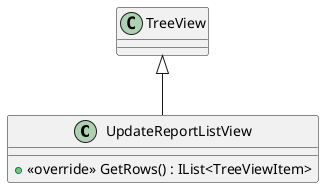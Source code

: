 @startuml
class UpdateReportListView {
    + <<override>> GetRows() : IList<TreeViewItem>
}
TreeView <|-- UpdateReportListView
@enduml
